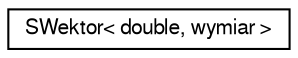 digraph "Graficzna hierarchia klas"
{
 // LATEX_PDF_SIZE
  edge [fontname="FreeSans",fontsize="10",labelfontname="FreeSans",labelfontsize="10"];
  node [fontname="FreeSans",fontsize="10",shape=record];
  rankdir="LR";
  Node0 [label="SWektor\< double, wymiar \>",height=0.2,width=0.4,color="black", fillcolor="white", style="filled",URL="$a00097.html",tooltip=" "];
}
